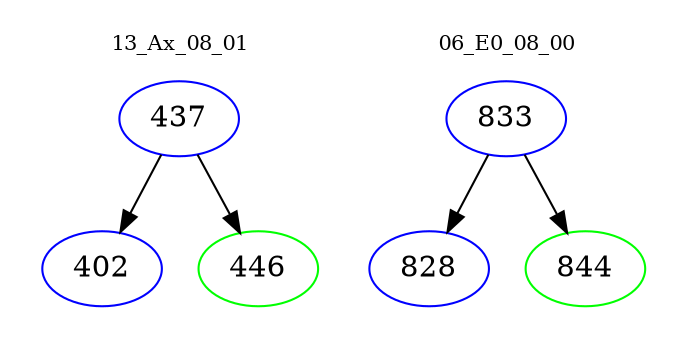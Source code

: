 digraph{
subgraph cluster_0 {
color = white
label = "13_Ax_08_01";
fontsize=10;
T0_437 [label="437", color="blue"]
T0_437 -> T0_402 [color="black"]
T0_402 [label="402", color="blue"]
T0_437 -> T0_446 [color="black"]
T0_446 [label="446", color="green"]
}
subgraph cluster_1 {
color = white
label = "06_E0_08_00";
fontsize=10;
T1_833 [label="833", color="blue"]
T1_833 -> T1_828 [color="black"]
T1_828 [label="828", color="blue"]
T1_833 -> T1_844 [color="black"]
T1_844 [label="844", color="green"]
}
}
